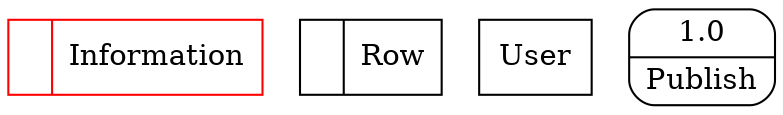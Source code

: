 digraph dfd2{ 
node[shape=record]
200 [label="<f0>  |<f1> Information " color=red];
201 [label="<f0>  |<f1> Row " ];
202 [label="User" shape=box];
203 [label="{<f0> 1.0|<f1> Publish }" shape=Mrecord];
}
